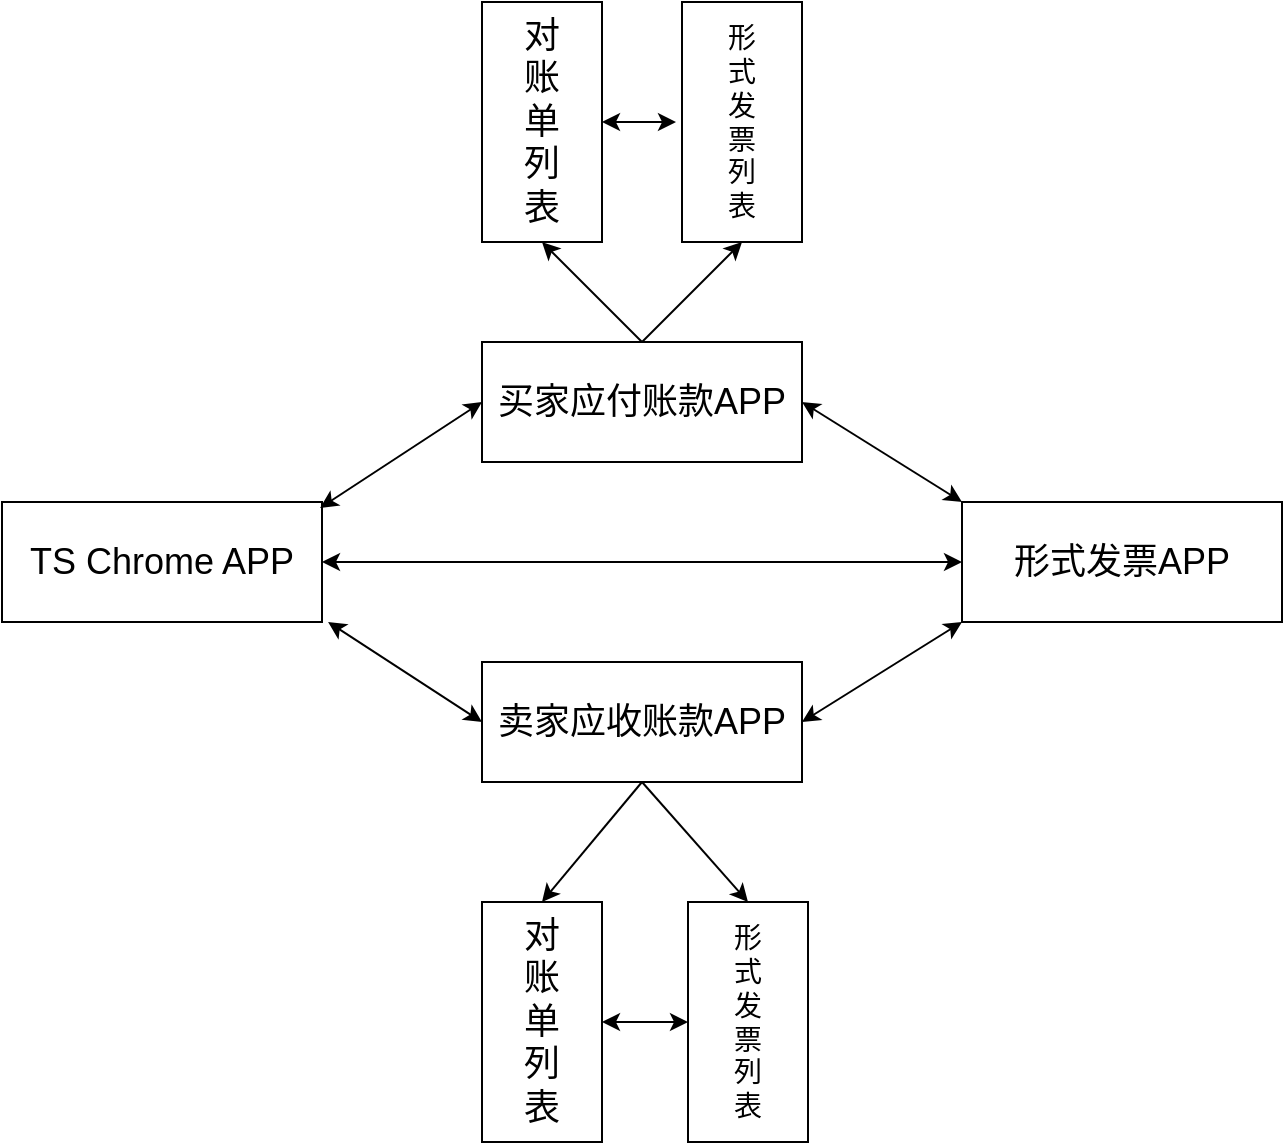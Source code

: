 <mxfile version="10.8.8" type="github"><diagram id="WJOJ_9S5wzah8_auhZYQ" name="第 1 页"><mxGraphModel dx="918" dy="543" grid="1" gridSize="10" guides="1" tooltips="1" connect="1" arrows="1" fold="1" page="1" pageScale="1" pageWidth="827" pageHeight="1169" math="0" shadow="0"><root><mxCell id="0"/><mxCell id="1" parent="0"/><mxCell id="bwYAU1yKL8JvQs8bb23b-1" value="&lt;font style=&quot;font-size: 18px&quot;&gt;TS Chrome APP&lt;/font&gt;" style="rounded=0;whiteSpace=wrap;html=1;" vertex="1" parent="1"><mxGeometry x="40" y="400" width="160" height="60" as="geometry"/></mxCell><mxCell id="bwYAU1yKL8JvQs8bb23b-3" value="&lt;font style=&quot;font-size: 18px&quot;&gt;买家应付账款APP&lt;/font&gt;" style="rounded=0;whiteSpace=wrap;html=1;" vertex="1" parent="1"><mxGeometry x="280" y="320" width="160" height="60" as="geometry"/></mxCell><mxCell id="bwYAU1yKL8JvQs8bb23b-4" value="&lt;font style=&quot;font-size: 18px&quot;&gt;卖家应收账款APP&lt;/font&gt;" style="rounded=0;whiteSpace=wrap;html=1;" vertex="1" parent="1"><mxGeometry x="280" y="480" width="160" height="60" as="geometry"/></mxCell><mxCell id="bwYAU1yKL8JvQs8bb23b-6" value="&lt;font style=&quot;font-size: 18px&quot;&gt;形式发票APP&lt;/font&gt;" style="rounded=0;whiteSpace=wrap;html=1;" vertex="1" parent="1"><mxGeometry x="520" y="400" width="160" height="60" as="geometry"/></mxCell><mxCell id="bwYAU1yKL8JvQs8bb23b-7" value="" style="endArrow=classic;startArrow=classic;html=1;entryX=0;entryY=0.5;entryDx=0;entryDy=0;exitX=0.994;exitY=0.05;exitDx=0;exitDy=0;exitPerimeter=0;" edge="1" parent="1" source="bwYAU1yKL8JvQs8bb23b-1" target="bwYAU1yKL8JvQs8bb23b-3"><mxGeometry width="50" height="50" relative="1" as="geometry"><mxPoint x="220" y="430" as="sourcePoint"/><mxPoint x="270" y="380" as="targetPoint"/></mxGeometry></mxCell><mxCell id="bwYAU1yKL8JvQs8bb23b-8" value="" style="endArrow=classic;startArrow=classic;html=1;entryX=0;entryY=0.5;entryDx=0;entryDy=0;exitX=1.019;exitY=1;exitDx=0;exitDy=0;exitPerimeter=0;" edge="1" parent="1" source="bwYAU1yKL8JvQs8bb23b-1" target="bwYAU1yKL8JvQs8bb23b-4"><mxGeometry width="50" height="50" relative="1" as="geometry"><mxPoint x="200" y="470" as="sourcePoint"/><mxPoint x="321" y="447" as="targetPoint"/></mxGeometry></mxCell><mxCell id="bwYAU1yKL8JvQs8bb23b-9" value="" style="endArrow=classic;startArrow=classic;html=1;exitX=1;exitY=0.5;exitDx=0;exitDy=0;" edge="1" parent="1" source="bwYAU1yKL8JvQs8bb23b-3"><mxGeometry width="50" height="50" relative="1" as="geometry"><mxPoint x="510" y="380" as="sourcePoint"/><mxPoint x="520" y="400" as="targetPoint"/></mxGeometry></mxCell><mxCell id="bwYAU1yKL8JvQs8bb23b-10" value="" style="endArrow=classic;startArrow=classic;html=1;exitX=1;exitY=0.5;exitDx=0;exitDy=0;" edge="1" parent="1" source="bwYAU1yKL8JvQs8bb23b-4"><mxGeometry width="50" height="50" relative="1" as="geometry"><mxPoint x="490" y="560" as="sourcePoint"/><mxPoint x="520" y="460" as="targetPoint"/></mxGeometry></mxCell><mxCell id="bwYAU1yKL8JvQs8bb23b-11" value="" style="endArrow=classic;startArrow=classic;html=1;entryX=0;entryY=0.5;entryDx=0;entryDy=0;exitX=1;exitY=0.5;exitDx=0;exitDy=0;" edge="1" parent="1" source="bwYAU1yKL8JvQs8bb23b-1" target="bwYAU1yKL8JvQs8bb23b-6"><mxGeometry width="50" height="50" relative="1" as="geometry"><mxPoint x="320" y="460" as="sourcePoint"/><mxPoint x="370" y="410" as="targetPoint"/></mxGeometry></mxCell><mxCell id="bwYAU1yKL8JvQs8bb23b-14" value="" style="text;html=1;strokeColor=#000000;fillColor=#ffffff;align=center;verticalAlign=middle;whiteSpace=wrap;rounded=0;fontFamily=Helvetica;fontSize=12;fontColor=#000000;direction=south;" vertex="1" parent="1"><mxGeometry x="280" y="600" width="60" height="120" as="geometry"/></mxCell><mxCell id="bwYAU1yKL8JvQs8bb23b-15" value="&lt;font style=&quot;font-size: 18px&quot;&gt;对账单列表&lt;/font&gt;" style="text;html=1;strokeColor=none;fillColor=none;align=center;verticalAlign=middle;whiteSpace=wrap;rounded=0;" vertex="1" parent="1"><mxGeometry x="300" y="630" width="20" height="60" as="geometry"/></mxCell><mxCell id="bwYAU1yKL8JvQs8bb23b-18" value="" style="text;html=1;strokeColor=#000000;fillColor=#ffffff;align=center;verticalAlign=middle;whiteSpace=wrap;rounded=0;fontFamily=Helvetica;fontSize=12;fontColor=#000000;direction=south;" vertex="1" parent="1"><mxGeometry x="383" y="600" width="60" height="120" as="geometry"/></mxCell><mxCell id="bwYAU1yKL8JvQs8bb23b-19" value="&lt;font style=&quot;font-size: 14px&quot;&gt;形式发票列表&lt;/font&gt;" style="text;html=1;strokeColor=none;fillColor=none;align=center;verticalAlign=middle;whiteSpace=wrap;rounded=0;" vertex="1" parent="1"><mxGeometry x="403" y="640" width="20" height="40" as="geometry"/></mxCell><mxCell id="bwYAU1yKL8JvQs8bb23b-20" value="" style="endArrow=classic;html=1;exitX=0.5;exitY=1;exitDx=0;exitDy=0;entryX=0;entryY=0.5;entryDx=0;entryDy=0;" edge="1" parent="1" source="bwYAU1yKL8JvQs8bb23b-4" target="bwYAU1yKL8JvQs8bb23b-14"><mxGeometry width="50" height="50" relative="1" as="geometry"><mxPoint x="350" y="540" as="sourcePoint"/><mxPoint x="300" y="590" as="targetPoint"/></mxGeometry></mxCell><mxCell id="bwYAU1yKL8JvQs8bb23b-21" value="" style="endArrow=classic;html=1;exitX=0.5;exitY=1;exitDx=0;exitDy=0;entryX=0;entryY=0.5;entryDx=0;entryDy=0;" edge="1" parent="1" source="bwYAU1yKL8JvQs8bb23b-4" target="bwYAU1yKL8JvQs8bb23b-18"><mxGeometry width="50" height="50" relative="1" as="geometry"><mxPoint x="410" y="540" as="sourcePoint"/><mxPoint x="360" y="590" as="targetPoint"/></mxGeometry></mxCell><mxCell id="bwYAU1yKL8JvQs8bb23b-22" value="" style="endArrow=classic;startArrow=classic;html=1;exitX=0.5;exitY=0;exitDx=0;exitDy=0;entryX=0.5;entryY=1;entryDx=0;entryDy=0;" edge="1" parent="1" source="bwYAU1yKL8JvQs8bb23b-14" target="bwYAU1yKL8JvQs8bb23b-18"><mxGeometry width="50" height="50" relative="1" as="geometry"><mxPoint x="350" y="720" as="sourcePoint"/><mxPoint x="377" y="680" as="targetPoint"/></mxGeometry></mxCell><mxCell id="bwYAU1yKL8JvQs8bb23b-24" value="" style="text;html=1;strokeColor=#000000;fillColor=#ffffff;align=center;verticalAlign=middle;whiteSpace=wrap;rounded=0;fontFamily=Helvetica;fontSize=12;fontColor=#000000;direction=south;" vertex="1" parent="1"><mxGeometry x="280" y="150" width="60" height="120" as="geometry"/></mxCell><mxCell id="bwYAU1yKL8JvQs8bb23b-25" value="&lt;font style=&quot;font-size: 18px&quot;&gt;对账单列表&lt;/font&gt;" style="text;html=1;strokeColor=none;fillColor=none;align=center;verticalAlign=middle;whiteSpace=wrap;rounded=0;" vertex="1" parent="1"><mxGeometry x="300" y="180" width="20" height="60" as="geometry"/></mxCell><mxCell id="bwYAU1yKL8JvQs8bb23b-26" value="" style="text;html=1;strokeColor=#000000;fillColor=#ffffff;align=center;verticalAlign=middle;whiteSpace=wrap;rounded=0;fontFamily=Helvetica;fontSize=12;fontColor=#000000;direction=south;" vertex="1" parent="1"><mxGeometry x="380" y="150" width="60" height="120" as="geometry"/></mxCell><mxCell id="bwYAU1yKL8JvQs8bb23b-27" value="&lt;font style=&quot;font-size: 14px&quot;&gt;形式发票列表&lt;/font&gt;" style="text;html=1;strokeColor=none;fillColor=none;align=center;verticalAlign=middle;whiteSpace=wrap;rounded=0;" vertex="1" parent="1"><mxGeometry x="400" y="190" width="20" height="40" as="geometry"/></mxCell><mxCell id="bwYAU1yKL8JvQs8bb23b-28" value="" style="endArrow=classic;startArrow=classic;html=1;exitX=0.5;exitY=0;exitDx=0;exitDy=0;" edge="1" parent="1" source="bwYAU1yKL8JvQs8bb23b-24"><mxGeometry width="50" height="50" relative="1" as="geometry"><mxPoint x="350" y="250" as="sourcePoint"/><mxPoint x="377" y="210" as="targetPoint"/></mxGeometry></mxCell><mxCell id="bwYAU1yKL8JvQs8bb23b-32" value="" style="endArrow=classic;html=1;entryX=1;entryY=0.5;entryDx=0;entryDy=0;exitX=0.5;exitY=0;exitDx=0;exitDy=0;" edge="1" parent="1" source="bwYAU1yKL8JvQs8bb23b-3" target="bwYAU1yKL8JvQs8bb23b-24"><mxGeometry width="50" height="50" relative="1" as="geometry"><mxPoint x="310" y="320" as="sourcePoint"/><mxPoint x="360" y="270" as="targetPoint"/></mxGeometry></mxCell><mxCell id="bwYAU1yKL8JvQs8bb23b-33" value="" style="endArrow=classic;html=1;entryX=1;entryY=0.5;entryDx=0;entryDy=0;exitX=0.5;exitY=0;exitDx=0;exitDy=0;" edge="1" parent="1" source="bwYAU1yKL8JvQs8bb23b-3" target="bwYAU1yKL8JvQs8bb23b-26"><mxGeometry width="50" height="50" relative="1" as="geometry"><mxPoint x="380" y="340" as="sourcePoint"/><mxPoint x="430" y="290" as="targetPoint"/></mxGeometry></mxCell></root></mxGraphModel></diagram></mxfile>